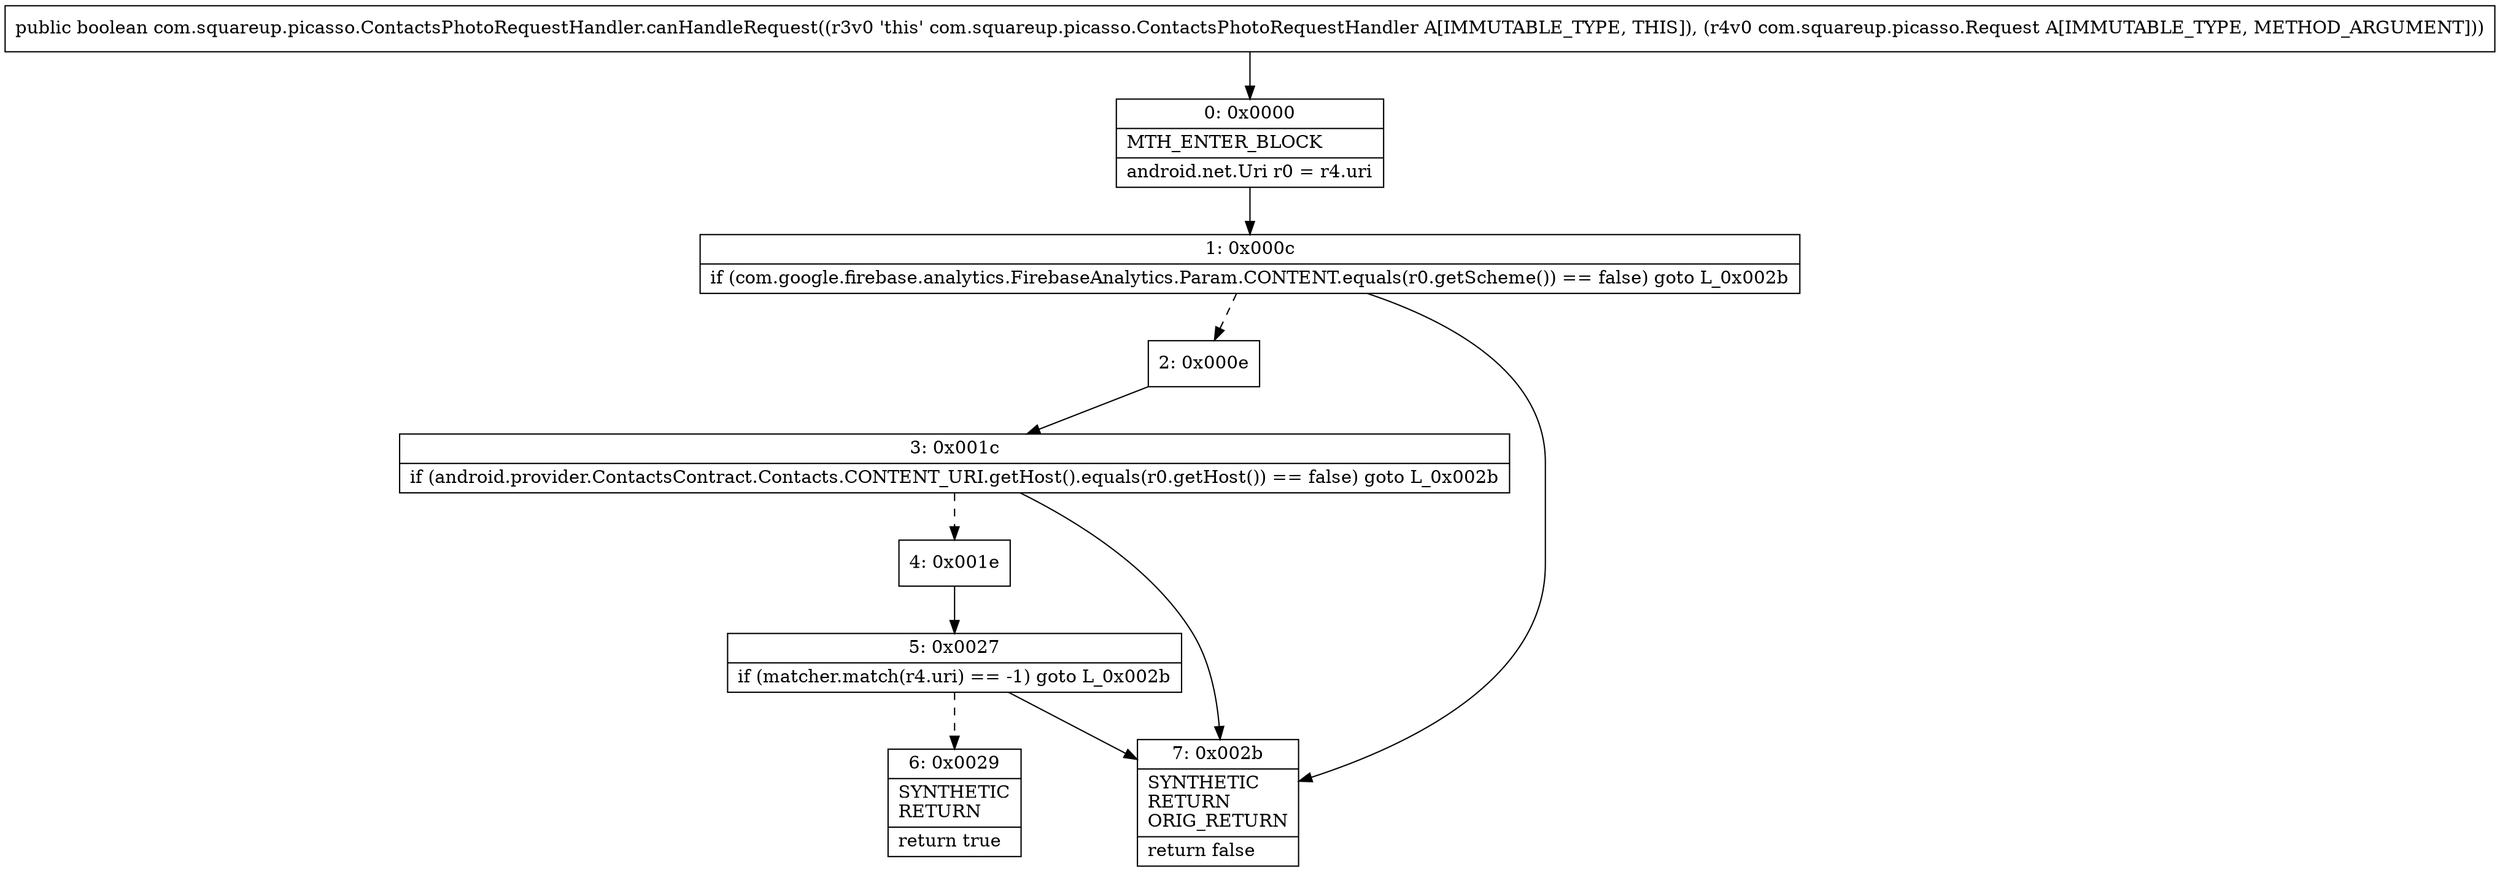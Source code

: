 digraph "CFG forcom.squareup.picasso.ContactsPhotoRequestHandler.canHandleRequest(Lcom\/squareup\/picasso\/Request;)Z" {
Node_0 [shape=record,label="{0\:\ 0x0000|MTH_ENTER_BLOCK\l|android.net.Uri r0 = r4.uri\l}"];
Node_1 [shape=record,label="{1\:\ 0x000c|if (com.google.firebase.analytics.FirebaseAnalytics.Param.CONTENT.equals(r0.getScheme()) == false) goto L_0x002b\l}"];
Node_2 [shape=record,label="{2\:\ 0x000e}"];
Node_3 [shape=record,label="{3\:\ 0x001c|if (android.provider.ContactsContract.Contacts.CONTENT_URI.getHost().equals(r0.getHost()) == false) goto L_0x002b\l}"];
Node_4 [shape=record,label="{4\:\ 0x001e}"];
Node_5 [shape=record,label="{5\:\ 0x0027|if (matcher.match(r4.uri) == \-1) goto L_0x002b\l}"];
Node_6 [shape=record,label="{6\:\ 0x0029|SYNTHETIC\lRETURN\l|return true\l}"];
Node_7 [shape=record,label="{7\:\ 0x002b|SYNTHETIC\lRETURN\lORIG_RETURN\l|return false\l}"];
MethodNode[shape=record,label="{public boolean com.squareup.picasso.ContactsPhotoRequestHandler.canHandleRequest((r3v0 'this' com.squareup.picasso.ContactsPhotoRequestHandler A[IMMUTABLE_TYPE, THIS]), (r4v0 com.squareup.picasso.Request A[IMMUTABLE_TYPE, METHOD_ARGUMENT])) }"];
MethodNode -> Node_0;
Node_0 -> Node_1;
Node_1 -> Node_2[style=dashed];
Node_1 -> Node_7;
Node_2 -> Node_3;
Node_3 -> Node_4[style=dashed];
Node_3 -> Node_7;
Node_4 -> Node_5;
Node_5 -> Node_6[style=dashed];
Node_5 -> Node_7;
}

